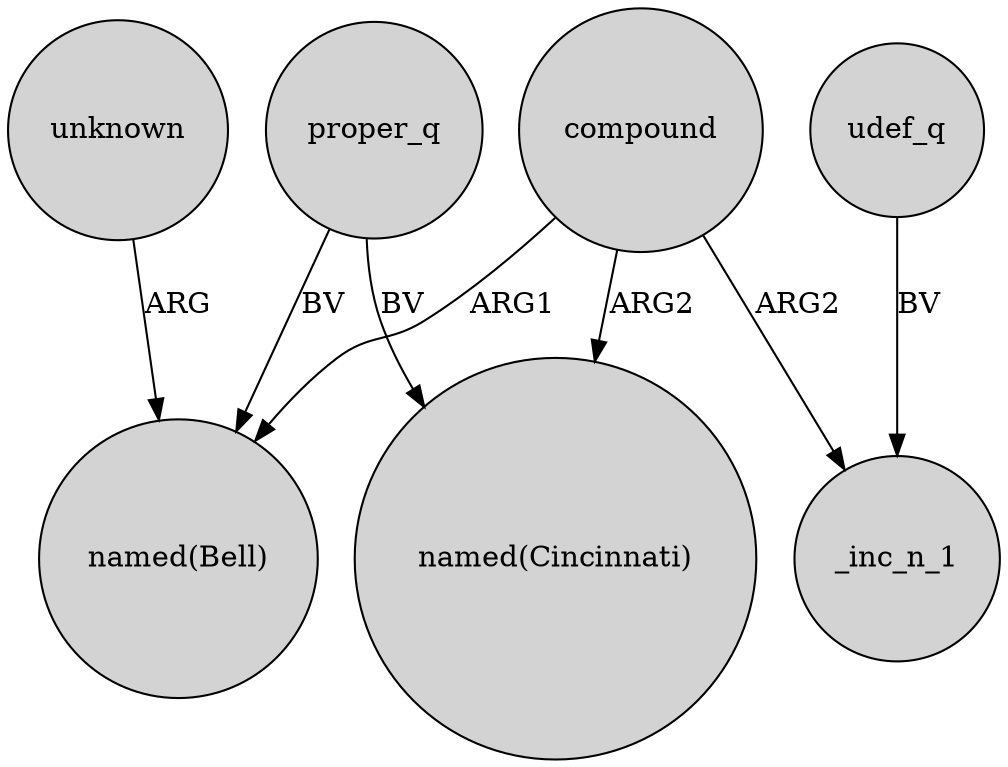 digraph {
	node [shape=circle style=filled]
	proper_q -> "named(Cincinnati)" [label=BV]
	proper_q -> "named(Bell)" [label=BV]
	compound -> "named(Bell)" [label=ARG1]
	udef_q -> _inc_n_1 [label=BV]
	unknown -> "named(Bell)" [label=ARG]
	compound -> _inc_n_1 [label=ARG2]
	compound -> "named(Cincinnati)" [label=ARG2]
}
